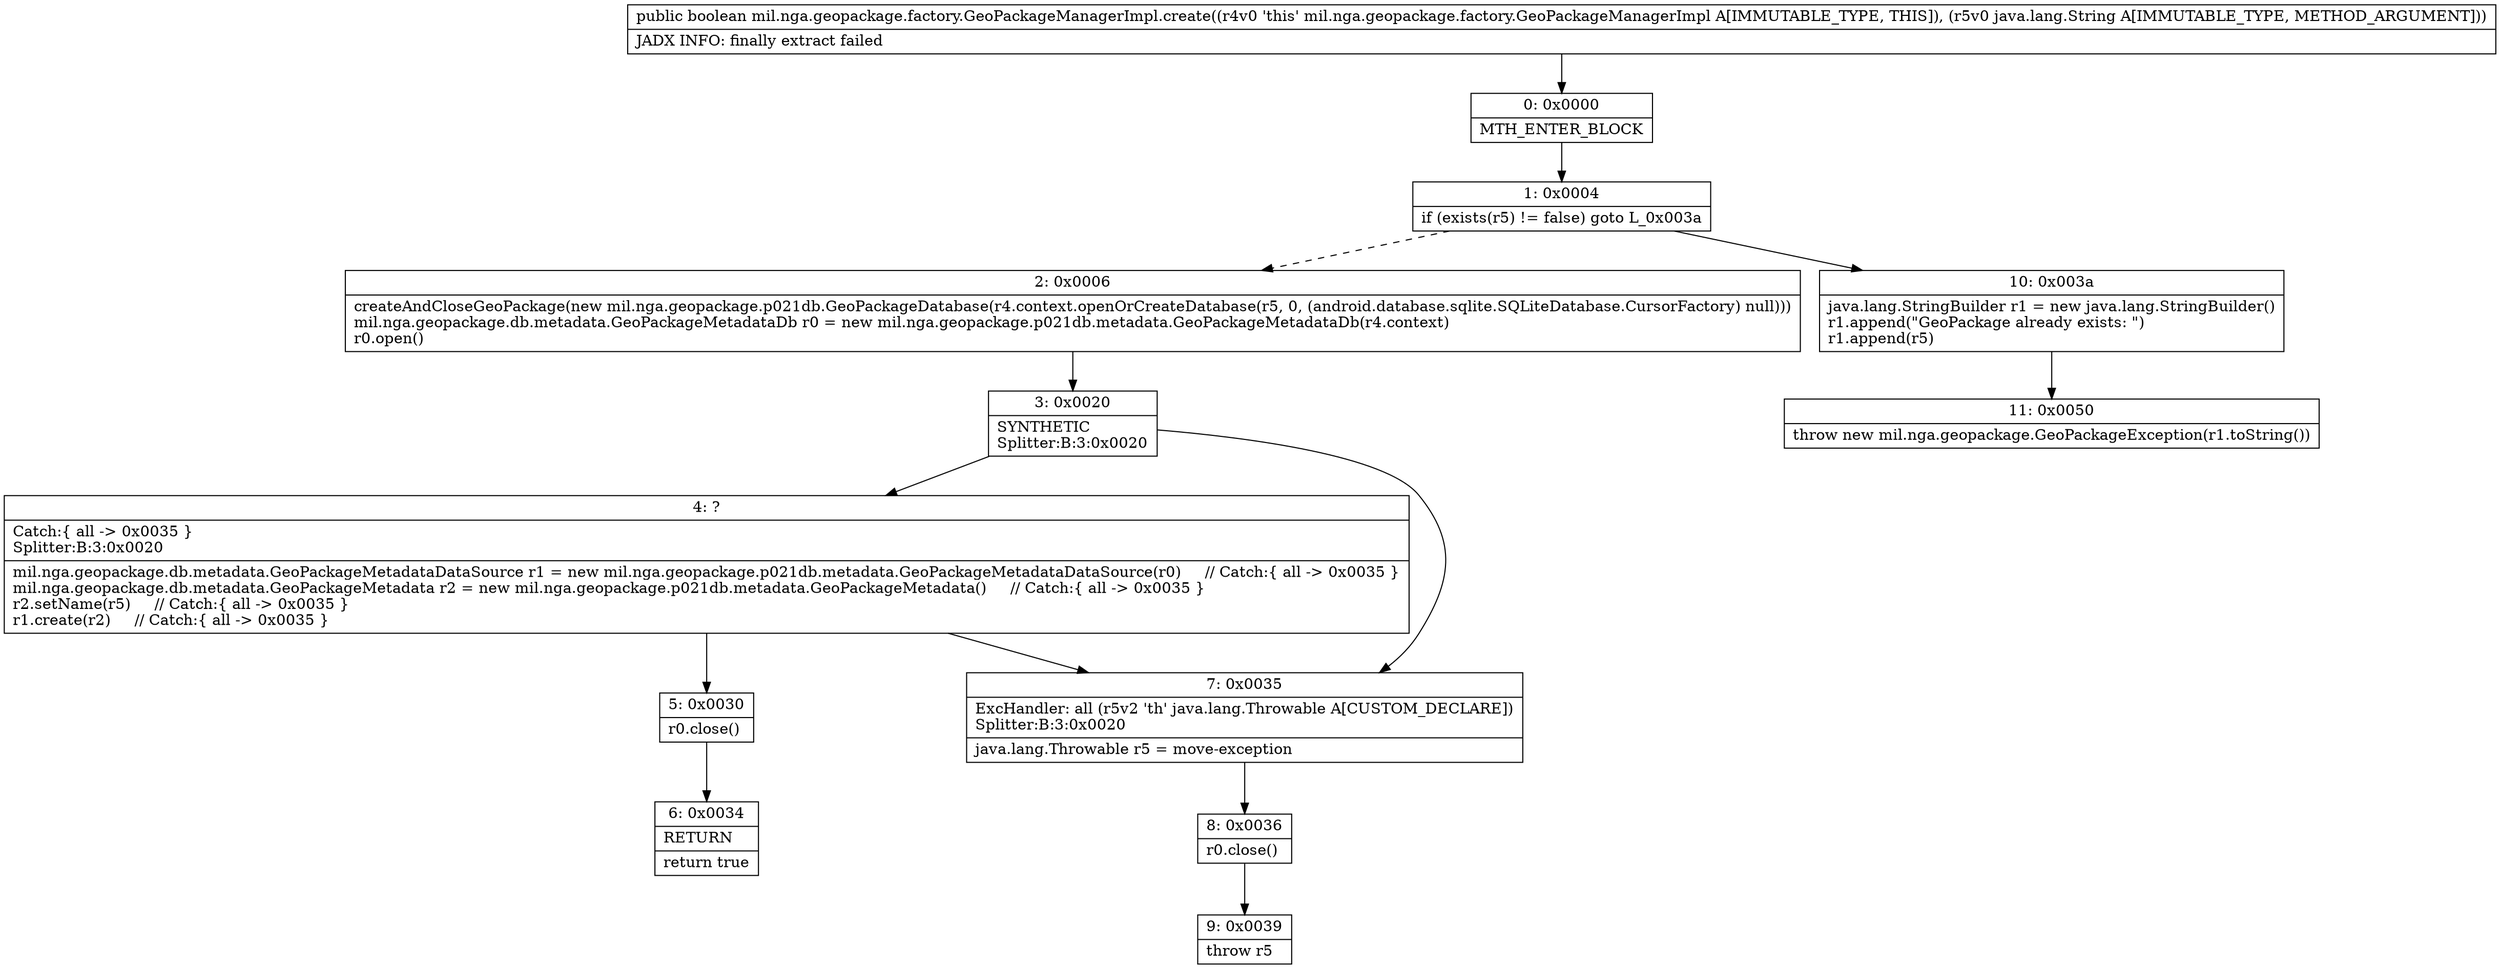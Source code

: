 digraph "CFG formil.nga.geopackage.factory.GeoPackageManagerImpl.create(Ljava\/lang\/String;)Z" {
Node_0 [shape=record,label="{0\:\ 0x0000|MTH_ENTER_BLOCK\l}"];
Node_1 [shape=record,label="{1\:\ 0x0004|if (exists(r5) != false) goto L_0x003a\l}"];
Node_2 [shape=record,label="{2\:\ 0x0006|createAndCloseGeoPackage(new mil.nga.geopackage.p021db.GeoPackageDatabase(r4.context.openOrCreateDatabase(r5, 0, (android.database.sqlite.SQLiteDatabase.CursorFactory) null)))\lmil.nga.geopackage.db.metadata.GeoPackageMetadataDb r0 = new mil.nga.geopackage.p021db.metadata.GeoPackageMetadataDb(r4.context)\lr0.open()\l}"];
Node_3 [shape=record,label="{3\:\ 0x0020|SYNTHETIC\lSplitter:B:3:0x0020\l}"];
Node_4 [shape=record,label="{4\:\ ?|Catch:\{ all \-\> 0x0035 \}\lSplitter:B:3:0x0020\l|mil.nga.geopackage.db.metadata.GeoPackageMetadataDataSource r1 = new mil.nga.geopackage.p021db.metadata.GeoPackageMetadataDataSource(r0)     \/\/ Catch:\{ all \-\> 0x0035 \}\lmil.nga.geopackage.db.metadata.GeoPackageMetadata r2 = new mil.nga.geopackage.p021db.metadata.GeoPackageMetadata()     \/\/ Catch:\{ all \-\> 0x0035 \}\lr2.setName(r5)     \/\/ Catch:\{ all \-\> 0x0035 \}\lr1.create(r2)     \/\/ Catch:\{ all \-\> 0x0035 \}\l}"];
Node_5 [shape=record,label="{5\:\ 0x0030|r0.close()\l}"];
Node_6 [shape=record,label="{6\:\ 0x0034|RETURN\l|return true\l}"];
Node_7 [shape=record,label="{7\:\ 0x0035|ExcHandler: all (r5v2 'th' java.lang.Throwable A[CUSTOM_DECLARE])\lSplitter:B:3:0x0020\l|java.lang.Throwable r5 = move\-exception\l}"];
Node_8 [shape=record,label="{8\:\ 0x0036|r0.close()\l}"];
Node_9 [shape=record,label="{9\:\ 0x0039|throw r5\l}"];
Node_10 [shape=record,label="{10\:\ 0x003a|java.lang.StringBuilder r1 = new java.lang.StringBuilder()\lr1.append(\"GeoPackage already exists: \")\lr1.append(r5)\l}"];
Node_11 [shape=record,label="{11\:\ 0x0050|throw new mil.nga.geopackage.GeoPackageException(r1.toString())\l}"];
MethodNode[shape=record,label="{public boolean mil.nga.geopackage.factory.GeoPackageManagerImpl.create((r4v0 'this' mil.nga.geopackage.factory.GeoPackageManagerImpl A[IMMUTABLE_TYPE, THIS]), (r5v0 java.lang.String A[IMMUTABLE_TYPE, METHOD_ARGUMENT]))  | JADX INFO: finally extract failed\l}"];
MethodNode -> Node_0;
Node_0 -> Node_1;
Node_1 -> Node_2[style=dashed];
Node_1 -> Node_10;
Node_2 -> Node_3;
Node_3 -> Node_4;
Node_3 -> Node_7;
Node_4 -> Node_5;
Node_4 -> Node_7;
Node_5 -> Node_6;
Node_7 -> Node_8;
Node_8 -> Node_9;
Node_10 -> Node_11;
}

